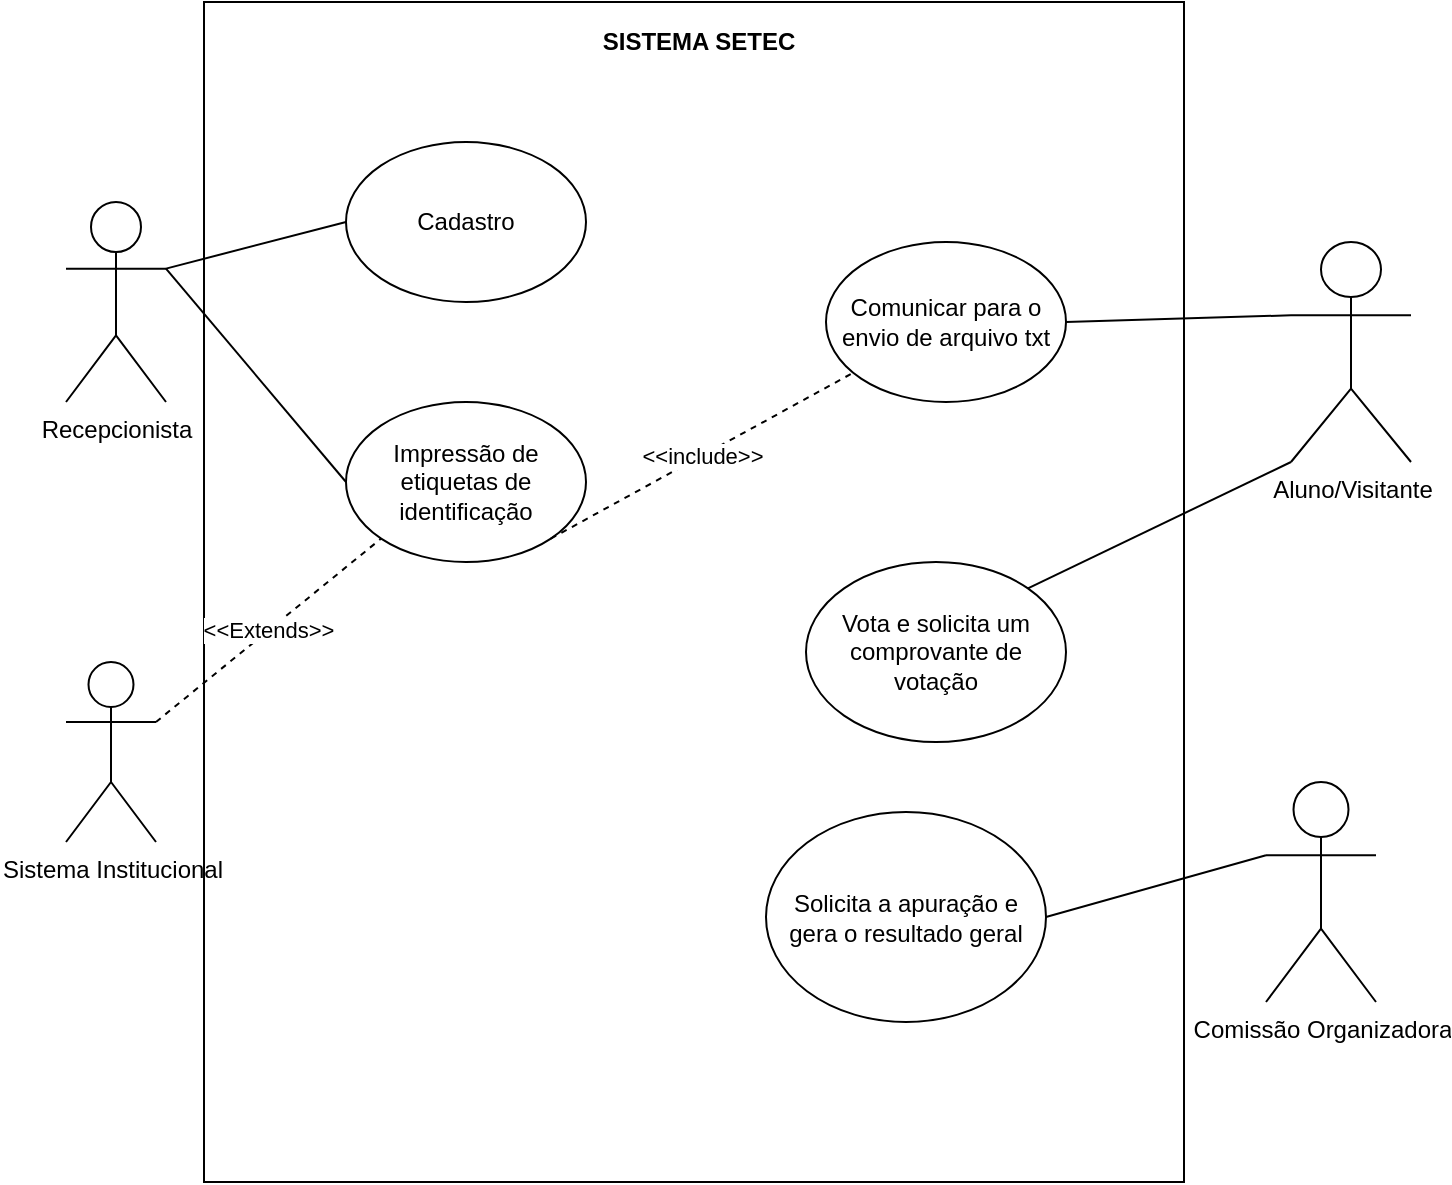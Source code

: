 <mxfile version="13.7.3" type="github">
  <diagram id="MEV_1ULNUNlcin4aDJSM" name="Page-1">
    <mxGraphModel dx="412" dy="368" grid="1" gridSize="10" guides="1" tooltips="1" connect="1" arrows="1" fold="1" page="1" pageScale="1" pageWidth="827" pageHeight="1169" math="0" shadow="0">
      <root>
        <mxCell id="0" />
        <mxCell id="1" parent="0" />
        <mxCell id="KsbxaBQ5GQsEjxH5BDhd-28" value="" style="rounded=0;whiteSpace=wrap;html=1;" vertex="1" parent="1">
          <mxGeometry x="169" y="120" width="490" height="590" as="geometry" />
        </mxCell>
        <mxCell id="KsbxaBQ5GQsEjxH5BDhd-1" value="&lt;div&gt;Recepcionista&lt;/div&gt;" style="shape=umlActor;verticalLabelPosition=bottom;verticalAlign=top;html=1;outlineConnect=0;" vertex="1" parent="1">
          <mxGeometry x="100" y="220" width="50" height="100" as="geometry" />
        </mxCell>
        <mxCell id="KsbxaBQ5GQsEjxH5BDhd-3" value="Aluno/Visitante" style="shape=umlActor;verticalLabelPosition=bottom;verticalAlign=top;html=1;outlineConnect=0;" vertex="1" parent="1">
          <mxGeometry x="712.5" y="240" width="60" height="110" as="geometry" />
        </mxCell>
        <mxCell id="KsbxaBQ5GQsEjxH5BDhd-4" value="Cadastro" style="ellipse;whiteSpace=wrap;html=1;" vertex="1" parent="1">
          <mxGeometry x="240" y="190" width="120" height="80" as="geometry" />
        </mxCell>
        <mxCell id="KsbxaBQ5GQsEjxH5BDhd-5" value="Impressão de etiquetas de identificação" style="ellipse;whiteSpace=wrap;html=1;" vertex="1" parent="1">
          <mxGeometry x="240" y="320" width="120" height="80" as="geometry" />
        </mxCell>
        <mxCell id="KsbxaBQ5GQsEjxH5BDhd-6" value="Sistema Institucional" style="shape=umlActor;verticalLabelPosition=bottom;verticalAlign=top;html=1;outlineConnect=0;" vertex="1" parent="1">
          <mxGeometry x="100" y="450" width="45" height="90" as="geometry" />
        </mxCell>
        <mxCell id="KsbxaBQ5GQsEjxH5BDhd-7" value="" style="endArrow=none;html=1;exitX=1;exitY=0.333;exitDx=0;exitDy=0;exitPerimeter=0;entryX=0;entryY=0.5;entryDx=0;entryDy=0;" edge="1" parent="1" source="KsbxaBQ5GQsEjxH5BDhd-1" target="KsbxaBQ5GQsEjxH5BDhd-4">
          <mxGeometry width="50" height="50" relative="1" as="geometry">
            <mxPoint x="160" y="255" as="sourcePoint" />
            <mxPoint x="210" y="205" as="targetPoint" />
          </mxGeometry>
        </mxCell>
        <mxCell id="KsbxaBQ5GQsEjxH5BDhd-10" value="" style="endArrow=none;html=1;exitX=1;exitY=0.333;exitDx=0;exitDy=0;exitPerimeter=0;entryX=0;entryY=0.5;entryDx=0;entryDy=0;" edge="1" parent="1" source="KsbxaBQ5GQsEjxH5BDhd-1" target="KsbxaBQ5GQsEjxH5BDhd-5">
          <mxGeometry width="50" height="50" relative="1" as="geometry">
            <mxPoint x="190" y="300" as="sourcePoint" />
            <mxPoint x="240" y="250" as="targetPoint" />
          </mxGeometry>
        </mxCell>
        <mxCell id="KsbxaBQ5GQsEjxH5BDhd-14" value="&lt;div&gt;Comunicar para o envio de arquivo txt&lt;/div&gt;" style="ellipse;whiteSpace=wrap;html=1;" vertex="1" parent="1">
          <mxGeometry x="480" y="240" width="120" height="80" as="geometry" />
        </mxCell>
        <mxCell id="KsbxaBQ5GQsEjxH5BDhd-15" value="" style="endArrow=none;html=1;entryX=0;entryY=0.333;entryDx=0;entryDy=0;entryPerimeter=0;exitX=1;exitY=0.5;exitDx=0;exitDy=0;" edge="1" parent="1" source="KsbxaBQ5GQsEjxH5BDhd-14" target="KsbxaBQ5GQsEjxH5BDhd-3">
          <mxGeometry width="50" height="50" relative="1" as="geometry">
            <mxPoint x="460" y="540" as="sourcePoint" />
            <mxPoint x="510" y="490" as="targetPoint" />
          </mxGeometry>
        </mxCell>
        <mxCell id="KsbxaBQ5GQsEjxH5BDhd-16" value="&amp;lt;&amp;lt;include&amp;gt;&amp;gt;" style="endArrow=none;dashed=1;html=1;exitX=1;exitY=1;exitDx=0;exitDy=0;" edge="1" parent="1" source="KsbxaBQ5GQsEjxH5BDhd-5" target="KsbxaBQ5GQsEjxH5BDhd-14">
          <mxGeometry width="50" height="50" relative="1" as="geometry">
            <mxPoint x="460" y="540" as="sourcePoint" />
            <mxPoint x="510" y="490" as="targetPoint" />
          </mxGeometry>
        </mxCell>
        <mxCell id="KsbxaBQ5GQsEjxH5BDhd-21" value="&amp;lt;&amp;lt;Extends&amp;gt;&amp;gt;" style="endArrow=none;dashed=1;html=1;exitX=1;exitY=0.333;exitDx=0;exitDy=0;exitPerimeter=0;entryX=0;entryY=1;entryDx=0;entryDy=0;" edge="1" parent="1" source="KsbxaBQ5GQsEjxH5BDhd-6" target="KsbxaBQ5GQsEjxH5BDhd-5">
          <mxGeometry width="50" height="50" relative="1" as="geometry">
            <mxPoint x="460" y="540" as="sourcePoint" />
            <mxPoint x="510" y="490" as="targetPoint" />
          </mxGeometry>
        </mxCell>
        <mxCell id="KsbxaBQ5GQsEjxH5BDhd-22" value="Comissão Organizadora" style="shape=umlActor;verticalLabelPosition=bottom;verticalAlign=top;html=1;outlineConnect=0;" vertex="1" parent="1">
          <mxGeometry x="700" y="510" width="55" height="110" as="geometry" />
        </mxCell>
        <mxCell id="KsbxaBQ5GQsEjxH5BDhd-23" value="Vota e solicita um comprovante de votação" style="ellipse;whiteSpace=wrap;html=1;" vertex="1" parent="1">
          <mxGeometry x="470" y="400" width="130" height="90" as="geometry" />
        </mxCell>
        <mxCell id="KsbxaBQ5GQsEjxH5BDhd-25" value="" style="endArrow=none;html=1;exitX=1;exitY=0;exitDx=0;exitDy=0;entryX=0;entryY=1;entryDx=0;entryDy=0;entryPerimeter=0;" edge="1" parent="1" source="KsbxaBQ5GQsEjxH5BDhd-23" target="KsbxaBQ5GQsEjxH5BDhd-3">
          <mxGeometry width="50" height="50" relative="1" as="geometry">
            <mxPoint x="460" y="540" as="sourcePoint" />
            <mxPoint x="510" y="490" as="targetPoint" />
          </mxGeometry>
        </mxCell>
        <mxCell id="KsbxaBQ5GQsEjxH5BDhd-26" value="Solicita a apuração e gera o resultado geral" style="ellipse;whiteSpace=wrap;html=1;" vertex="1" parent="1">
          <mxGeometry x="450" y="525" width="140" height="105" as="geometry" />
        </mxCell>
        <mxCell id="KsbxaBQ5GQsEjxH5BDhd-27" value="" style="endArrow=none;html=1;exitX=1;exitY=0.5;exitDx=0;exitDy=0;entryX=0;entryY=0.333;entryDx=0;entryDy=0;entryPerimeter=0;" edge="1" parent="1" source="KsbxaBQ5GQsEjxH5BDhd-26" target="KsbxaBQ5GQsEjxH5BDhd-22">
          <mxGeometry width="50" height="50" relative="1" as="geometry">
            <mxPoint x="460" y="540" as="sourcePoint" />
            <mxPoint x="510" y="490" as="targetPoint" />
          </mxGeometry>
        </mxCell>
        <mxCell id="KsbxaBQ5GQsEjxH5BDhd-30" value="SISTEMA SETEC" style="text;html=1;strokeColor=none;fillColor=none;align=center;verticalAlign=middle;whiteSpace=wrap;rounded=0;fontStyle=1" vertex="1" parent="1">
          <mxGeometry x="353" y="130" width="127" height="20" as="geometry" />
        </mxCell>
      </root>
    </mxGraphModel>
  </diagram>
</mxfile>
